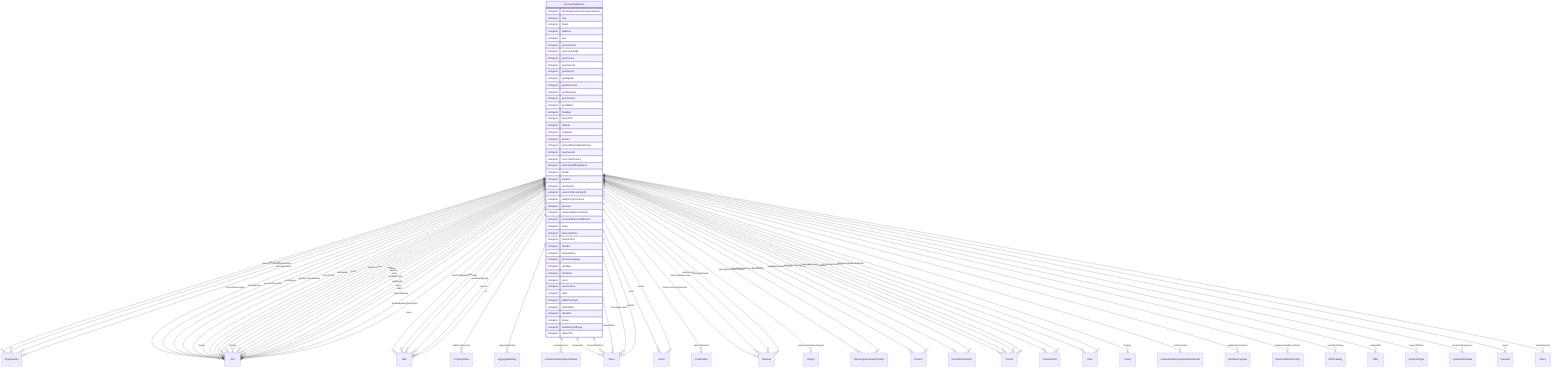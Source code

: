 erDiagram
AccountingService {
    stringList feesAndCommissionsSpecification  
    stringList logo  
    stringList photo  
    stringList address  
    stringList geo  
    stringList geoContains  
    stringList geoCoveredBy  
    stringList geoCovers  
    stringList geoCrosses  
    stringList geoDisjoint  
    stringList geoEquals  
    stringList geoIntersects  
    stringList geoOverlaps  
    stringList geoTouches  
    stringList geoWithin  
    stringList hasMap  
    stringList keywords  
    stringList latitude  
    stringList longitude  
    stringList photos  
    stringList actionableFeedbackPolicy  
    stringList areaServed  
    stringList correctionsPolicy  
    stringList diversityStaffingReport  
    stringList funder  
    stringList location  
    stringList memberOf  
    stringList ownershipFundingInfo  
    stringList publishingPrinciples  
    stringList sponsor  
    stringList unnamedSourcesPolicy  
    stringList acceptedPaymentMethod  
    stringList brand  
    stringList diversityPolicy  
    stringList ethicsPolicy  
    stringList founder  
    stringList knowsAbout  
    stringList knowsLanguage  
    stringList member  
    stringList members  
    stringList owns  
    stringList serviceArea  
    stringList skills  
    stringList additionalType  
    stringList description  
    stringList identifier  
    stringList image  
    stringList mainEntityOfPage  
    stringList subjectOf  
}

AccountingService ||--}o Organization : "branchOf"
AccountingService ||--}o Text : "currenciesAccepted"
AccountingService ||--}o Text : "openingHours"
AccountingService ||--}o Text : "paymentAccepted"
AccountingService ||--}o Text : "priceRange"
AccountingService ||--}o Text : "globalLocationNumber"
AccountingService ||--}o URL : "hasGS1DigitalLink"
AccountingService ||--}o PropertyValue : "additionalProperty"
AccountingService ||--}o AggregateRating : "aggregateRating"
AccountingService ||--}o LocationFeatureSpecification : "amenityFeature"
AccountingService ||--}o Text : "branchCode"
AccountingService ||--}o Place : "containedIn"
AccountingService ||--}o Place : "containedInPlace"
AccountingService ||--}o Place : "containsPlace"
AccountingService ||--}o Event : "event"
AccountingService ||--}o Event : "events"
AccountingService ||--}o Text : "faxNumber"
AccountingService ||--}o Certification : "hasCertification"
AccountingService ||--}o Boolean : "hasDriveThroughService"
AccountingService ||--}o Boolean : "isAccessibleForFree"
AccountingService ||--}o Text : "isicV4"
AccountingService ||--}o URL : "map"
AccountingService ||--}o URL : "maps"
AccountingService ||--}o Integer : "maximumAttendeeCapacity"
AccountingService ||--}o OpeningHoursSpecification : "openingHoursSpecification"
AccountingService ||--}o Boolean : "publicAccess"
AccountingService ||--}o Review : "review"
AccountingService ||--}o Review : "reviews"
AccountingService ||--}o Text : "slogan"
AccountingService ||--}o Boolean : "smokingAllowed"
AccountingService ||--}o OpeningHoursSpecification : "specialOpeningHoursSpecification"
AccountingService ||--}o Text : "telephone"
AccountingService ||--}o URL : "tourBookingPage"
AccountingService ||--}o Text : "duns"
AccountingService ||--}o Text : "leiCode"
AccountingService ||--}o Text : "taxID"
AccountingService ||--}o InteractionCounter : "agentInteractionStatistic"
AccountingService ||--}o Person : "alumni"
AccountingService ||--}o Text : "award"
AccountingService ||--}o Text : "awards"
AccountingService ||--}o ContactPoint : "contactPoint"
AccountingService ||--}o ContactPoint : "contactPoints"
AccountingService ||--}o Organization : "department"
AccountingService ||--}o Date : "dissolutionDate"
AccountingService ||--}o Text : "email"
AccountingService ||--}o Person : "employee"
AccountingService ||--}o Person : "employees"
AccountingService ||--}o Person : "founders"
AccountingService ||--}o Date : "foundingDate"
AccountingService ||--}o Place : "foundingLocation"
AccountingService ||--}o Grant : "funding"
AccountingService ||--}o EducationalOccupationalCredential : "hasCredential"
AccountingService ||--}o MemberProgram : "hasMemberProgram"
AccountingService ||--}o MerchantReturnPolicy : "hasMerchantReturnPolicy"
AccountingService ||--}o OfferCatalog : "hasOfferCatalog"
AccountingService ||--}o Place : "hasPOS"
AccountingService ||--}o InteractionCounter : "interactionStatistic"
AccountingService ||--}o Text : "iso6523Code"
AccountingService ||--}o Text : "legalName"
AccountingService ||--}o Offer : "makesOffer"
AccountingService ||--}o Text : "naics"
AccountingService ||--}o NonprofitType : "nonprofitStatus"
AccountingService ||--}o QuantitativeValue : "numberOfEmployees"
AccountingService ||--}o Organization : "parentOrganization"
AccountingService ||--}o Demand : "seeks"
AccountingService ||--}o Organization : "subOrganization"
AccountingService ||--}o Text : "vatID"
AccountingService ||--}o Text : "alternateName"
AccountingService ||--}o Text : "disambiguatingDescription"
AccountingService ||--}o Text : "name"
AccountingService ||--}o URL : "sameAs"
AccountingService ||--}o Action : "potentialAction"
AccountingService ||--}o URL : "url"